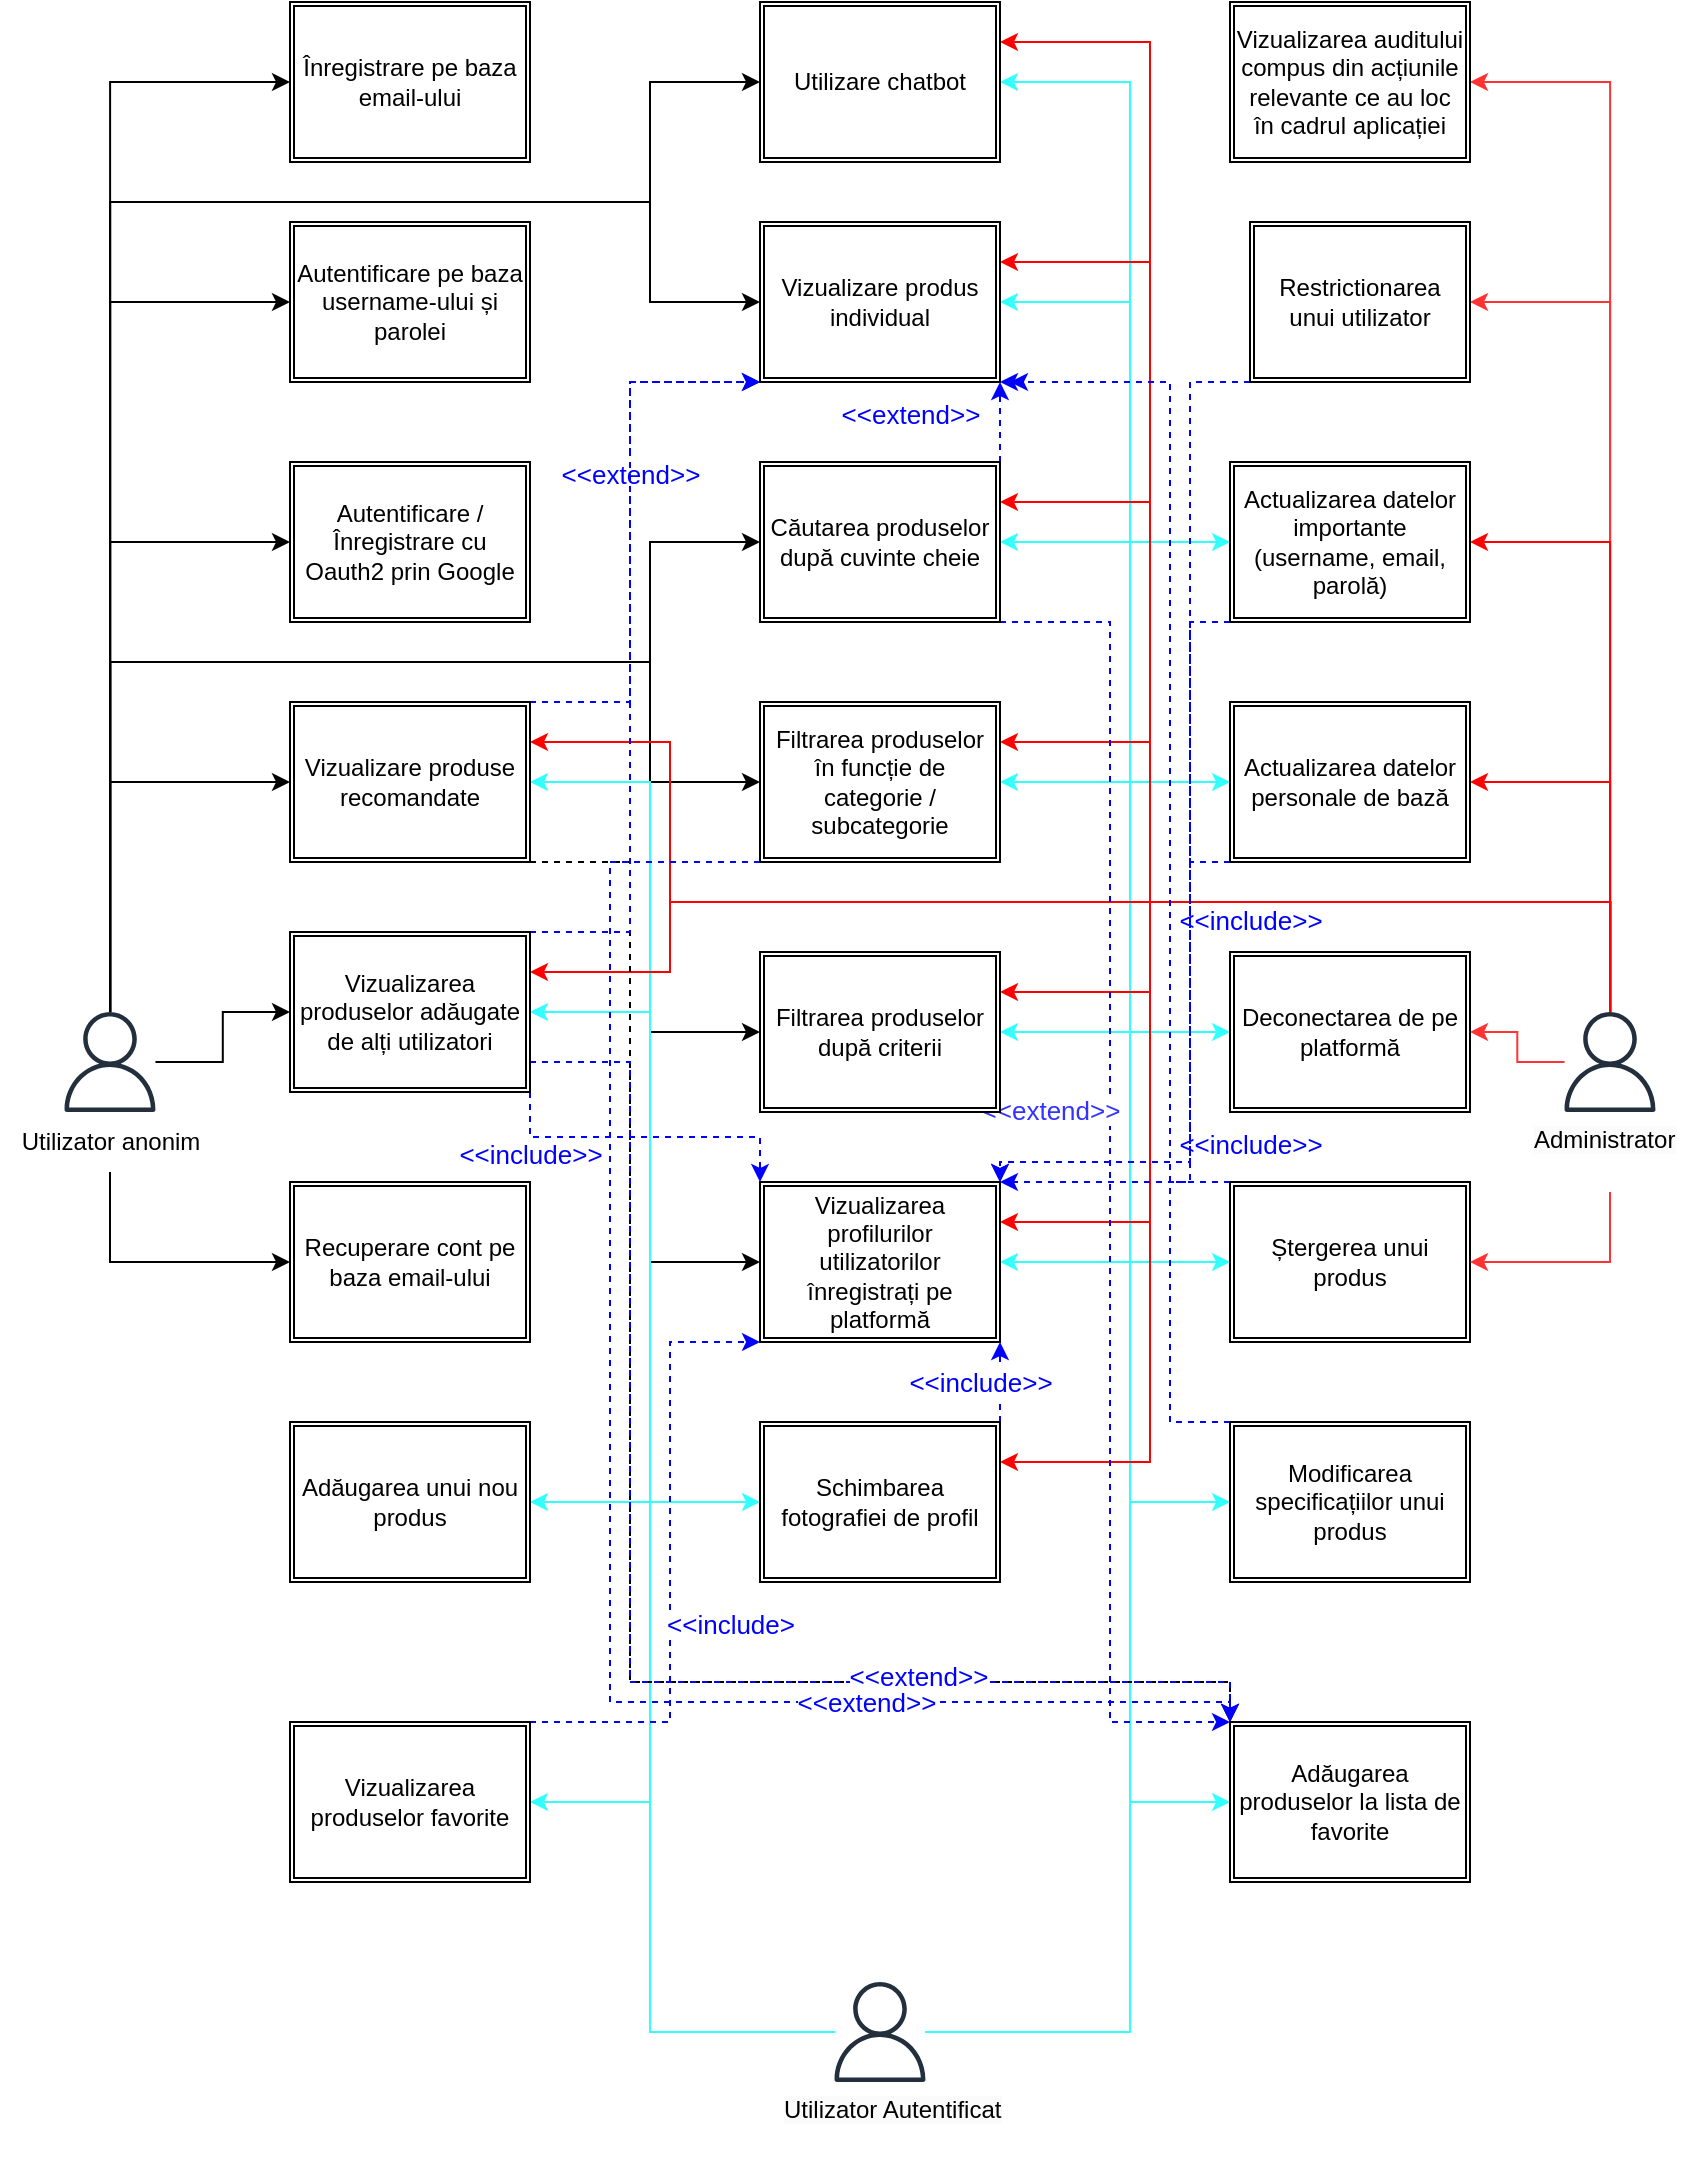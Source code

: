 <mxfile version="24.5.1" type="device">
  <diagram name="Page-1" id="q4_eVbPTg9fzblICVgL1">
    <mxGraphModel dx="2017" dy="633" grid="1" gridSize="10" guides="1" tooltips="1" connect="1" arrows="1" fold="1" page="1" pageScale="1" pageWidth="850" pageHeight="1100" math="0" shadow="0">
      <root>
        <mxCell id="0" />
        <mxCell id="1" parent="0" />
        <mxCell id="FCriQmf4aYKl-RQymjN2-42" style="edgeStyle=orthogonalEdgeStyle;rounded=0;orthogonalLoop=1;jettySize=auto;html=1;entryX=0;entryY=0.5;entryDx=0;entryDy=0;" edge="1" parent="1" source="FCriQmf4aYKl-RQymjN2-7" target="FCriQmf4aYKl-RQymjN2-20">
          <mxGeometry relative="1" as="geometry">
            <Array as="points">
              <mxPoint x="50" y="160" />
            </Array>
          </mxGeometry>
        </mxCell>
        <mxCell id="FCriQmf4aYKl-RQymjN2-43" style="edgeStyle=orthogonalEdgeStyle;rounded=0;orthogonalLoop=1;jettySize=auto;html=1;entryX=0;entryY=0.5;entryDx=0;entryDy=0;" edge="1" parent="1" source="FCriQmf4aYKl-RQymjN2-7" target="FCriQmf4aYKl-RQymjN2-21">
          <mxGeometry relative="1" as="geometry">
            <Array as="points">
              <mxPoint x="50" y="50" />
            </Array>
          </mxGeometry>
        </mxCell>
        <mxCell id="FCriQmf4aYKl-RQymjN2-44" style="edgeStyle=orthogonalEdgeStyle;rounded=0;orthogonalLoop=1;jettySize=auto;html=1;entryX=0;entryY=0.5;entryDx=0;entryDy=0;" edge="1" parent="1" source="FCriQmf4aYKl-RQymjN2-7" target="FCriQmf4aYKl-RQymjN2-22">
          <mxGeometry relative="1" as="geometry">
            <Array as="points">
              <mxPoint x="50" y="280" />
            </Array>
          </mxGeometry>
        </mxCell>
        <mxCell id="FCriQmf4aYKl-RQymjN2-48" style="edgeStyle=orthogonalEdgeStyle;rounded=0;orthogonalLoop=1;jettySize=auto;html=1;entryX=0;entryY=0.5;entryDx=0;entryDy=0;" edge="1" parent="1" source="FCriQmf4aYKl-RQymjN2-7" target="FCriQmf4aYKl-RQymjN2-12">
          <mxGeometry relative="1" as="geometry">
            <Array as="points">
              <mxPoint x="50" y="400" />
            </Array>
          </mxGeometry>
        </mxCell>
        <mxCell id="FCriQmf4aYKl-RQymjN2-50" style="edgeStyle=orthogonalEdgeStyle;rounded=0;orthogonalLoop=1;jettySize=auto;html=1;entryX=0;entryY=0.5;entryDx=0;entryDy=0;" edge="1" parent="1" source="FCriQmf4aYKl-RQymjN2-7" target="FCriQmf4aYKl-RQymjN2-19">
          <mxGeometry relative="1" as="geometry" />
        </mxCell>
        <mxCell id="FCriQmf4aYKl-RQymjN2-58" style="edgeStyle=orthogonalEdgeStyle;rounded=0;orthogonalLoop=1;jettySize=auto;html=1;entryX=0;entryY=0.5;entryDx=0;entryDy=0;" edge="1" parent="1" source="FCriQmf4aYKl-RQymjN2-7" target="FCriQmf4aYKl-RQymjN2-15">
          <mxGeometry relative="1" as="geometry">
            <Array as="points">
              <mxPoint x="50" y="340" />
              <mxPoint x="320" y="340" />
              <mxPoint x="320" y="400" />
            </Array>
          </mxGeometry>
        </mxCell>
        <mxCell id="FCriQmf4aYKl-RQymjN2-59" style="edgeStyle=orthogonalEdgeStyle;rounded=0;orthogonalLoop=1;jettySize=auto;html=1;entryX=0;entryY=0.5;entryDx=0;entryDy=0;" edge="1" parent="1" source="FCriQmf4aYKl-RQymjN2-7" target="FCriQmf4aYKl-RQymjN2-14">
          <mxGeometry relative="1" as="geometry">
            <Array as="points">
              <mxPoint x="50" y="340" />
              <mxPoint x="320" y="340" />
              <mxPoint x="320" y="280" />
            </Array>
          </mxGeometry>
        </mxCell>
        <mxCell id="FCriQmf4aYKl-RQymjN2-63" style="edgeStyle=orthogonalEdgeStyle;rounded=0;orthogonalLoop=1;jettySize=auto;html=1;entryX=0;entryY=0.5;entryDx=0;entryDy=0;" edge="1" parent="1" source="FCriQmf4aYKl-RQymjN2-7" target="FCriQmf4aYKl-RQymjN2-13">
          <mxGeometry relative="1" as="geometry">
            <Array as="points">
              <mxPoint x="50" y="110" />
              <mxPoint x="320" y="110" />
              <mxPoint x="320" y="160" />
            </Array>
          </mxGeometry>
        </mxCell>
        <mxCell id="FCriQmf4aYKl-RQymjN2-64" style="edgeStyle=orthogonalEdgeStyle;rounded=0;orthogonalLoop=1;jettySize=auto;html=1;entryX=0;entryY=0.5;entryDx=0;entryDy=0;" edge="1" parent="1" source="FCriQmf4aYKl-RQymjN2-7" target="FCriQmf4aYKl-RQymjN2-16">
          <mxGeometry relative="1" as="geometry">
            <Array as="points">
              <mxPoint x="50" y="110" />
              <mxPoint x="320" y="110" />
              <mxPoint x="320" y="50" />
            </Array>
          </mxGeometry>
        </mxCell>
        <mxCell id="FCriQmf4aYKl-RQymjN2-65" style="edgeStyle=orthogonalEdgeStyle;rounded=0;orthogonalLoop=1;jettySize=auto;html=1;entryX=0;entryY=0.5;entryDx=0;entryDy=0;" edge="1" parent="1" source="FCriQmf4aYKl-RQymjN2-7" target="FCriQmf4aYKl-RQymjN2-17">
          <mxGeometry relative="1" as="geometry">
            <Array as="points">
              <mxPoint x="50" y="340" />
              <mxPoint x="320" y="340" />
              <mxPoint x="320" y="640" />
            </Array>
          </mxGeometry>
        </mxCell>
        <mxCell id="FCriQmf4aYKl-RQymjN2-66" style="edgeStyle=orthogonalEdgeStyle;rounded=0;orthogonalLoop=1;jettySize=auto;html=1;entryX=0;entryY=0.5;entryDx=0;entryDy=0;" edge="1" parent="1" source="FCriQmf4aYKl-RQymjN2-7" target="FCriQmf4aYKl-RQymjN2-18">
          <mxGeometry relative="1" as="geometry">
            <Array as="points">
              <mxPoint x="50" y="340" />
              <mxPoint x="320" y="340" />
              <mxPoint x="320" y="525" />
            </Array>
          </mxGeometry>
        </mxCell>
        <mxCell id="FCriQmf4aYKl-RQymjN2-7" value="" style="sketch=0;outlineConnect=0;fontColor=#232F3E;gradientColor=none;fillColor=#232F3D;strokeColor=none;dashed=0;verticalLabelPosition=bottom;verticalAlign=top;align=center;html=1;fontSize=12;fontStyle=0;aspect=fixed;pointerEvents=1;shape=mxgraph.aws4.user;" vertex="1" parent="1">
          <mxGeometry x="25" y="515" width="50" height="50" as="geometry" />
        </mxCell>
        <mxCell id="FCriQmf4aYKl-RQymjN2-67" style="edgeStyle=orthogonalEdgeStyle;rounded=0;orthogonalLoop=1;jettySize=auto;html=1;entryX=1;entryY=0.5;entryDx=0;entryDy=0;strokeColor=#33FFFF;" edge="1" parent="1" source="FCriQmf4aYKl-RQymjN2-8" target="FCriQmf4aYKl-RQymjN2-24">
          <mxGeometry relative="1" as="geometry">
            <Array as="points">
              <mxPoint x="320" y="1025" />
              <mxPoint x="320" y="760" />
            </Array>
          </mxGeometry>
        </mxCell>
        <mxCell id="FCriQmf4aYKl-RQymjN2-68" style="edgeStyle=orthogonalEdgeStyle;rounded=0;orthogonalLoop=1;jettySize=auto;html=1;entryX=0;entryY=0.5;entryDx=0;entryDy=0;strokeColor=#33FFFF;" edge="1" parent="1" source="FCriQmf4aYKl-RQymjN2-8" target="FCriQmf4aYKl-RQymjN2-28">
          <mxGeometry relative="1" as="geometry">
            <Array as="points">
              <mxPoint x="560" y="1025" />
              <mxPoint x="560" y="910" />
            </Array>
          </mxGeometry>
        </mxCell>
        <mxCell id="FCriQmf4aYKl-RQymjN2-69" style="edgeStyle=orthogonalEdgeStyle;rounded=0;orthogonalLoop=1;jettySize=auto;html=1;entryX=0;entryY=0.5;entryDx=0;entryDy=0;strokeColor=#33FFFF;" edge="1" parent="1" source="FCriQmf4aYKl-RQymjN2-8" target="FCriQmf4aYKl-RQymjN2-31">
          <mxGeometry relative="1" as="geometry">
            <Array as="points">
              <mxPoint x="320" y="1025" />
              <mxPoint x="320" y="760" />
            </Array>
          </mxGeometry>
        </mxCell>
        <mxCell id="FCriQmf4aYKl-RQymjN2-70" style="edgeStyle=orthogonalEdgeStyle;rounded=0;orthogonalLoop=1;jettySize=auto;html=1;entryX=1;entryY=0.5;entryDx=0;entryDy=0;strokeColor=#33FFFF;" edge="1" parent="1" source="FCriQmf4aYKl-RQymjN2-8" target="FCriQmf4aYKl-RQymjN2-17">
          <mxGeometry relative="1" as="geometry">
            <Array as="points">
              <mxPoint x="560" y="1025" />
              <mxPoint x="560" y="640" />
            </Array>
          </mxGeometry>
        </mxCell>
        <mxCell id="FCriQmf4aYKl-RQymjN2-71" style="edgeStyle=orthogonalEdgeStyle;rounded=0;orthogonalLoop=1;jettySize=auto;html=1;entryX=0;entryY=0.5;entryDx=0;entryDy=0;strokeColor=#33FFFF;" edge="1" parent="1" source="FCriQmf4aYKl-RQymjN2-8" target="FCriQmf4aYKl-RQymjN2-25">
          <mxGeometry relative="1" as="geometry">
            <Array as="points">
              <mxPoint x="560" y="1025" />
              <mxPoint x="560" y="760" />
            </Array>
          </mxGeometry>
        </mxCell>
        <mxCell id="FCriQmf4aYKl-RQymjN2-72" style="edgeStyle=orthogonalEdgeStyle;rounded=0;orthogonalLoop=1;jettySize=auto;html=1;entryX=0;entryY=0.5;entryDx=0;entryDy=0;strokeColor=#33FFFF;" edge="1" parent="1" source="FCriQmf4aYKl-RQymjN2-8" target="FCriQmf4aYKl-RQymjN2-27">
          <mxGeometry relative="1" as="geometry">
            <Array as="points">
              <mxPoint x="560" y="1025" />
              <mxPoint x="560" y="640" />
            </Array>
          </mxGeometry>
        </mxCell>
        <mxCell id="FCriQmf4aYKl-RQymjN2-73" style="edgeStyle=orthogonalEdgeStyle;rounded=0;orthogonalLoop=1;jettySize=auto;html=1;entryX=0;entryY=0.5;entryDx=0;entryDy=0;strokeColor=#33FFFF;" edge="1" parent="1" source="FCriQmf4aYKl-RQymjN2-8" target="FCriQmf4aYKl-RQymjN2-33">
          <mxGeometry relative="1" as="geometry">
            <Array as="points">
              <mxPoint x="560" y="1025" />
              <mxPoint x="560" y="525" />
            </Array>
          </mxGeometry>
        </mxCell>
        <mxCell id="FCriQmf4aYKl-RQymjN2-74" style="edgeStyle=orthogonalEdgeStyle;rounded=0;orthogonalLoop=1;jettySize=auto;html=1;entryX=0;entryY=0.5;entryDx=0;entryDy=0;strokeColor=#33FFFF;" edge="1" parent="1" source="FCriQmf4aYKl-RQymjN2-8" target="FCriQmf4aYKl-RQymjN2-30">
          <mxGeometry relative="1" as="geometry">
            <Array as="points">
              <mxPoint x="560" y="1025" />
              <mxPoint x="560" y="400" />
            </Array>
          </mxGeometry>
        </mxCell>
        <mxCell id="FCriQmf4aYKl-RQymjN2-75" style="edgeStyle=orthogonalEdgeStyle;rounded=0;orthogonalLoop=1;jettySize=auto;html=1;entryX=0;entryY=0.5;entryDx=0;entryDy=0;strokeColor=#33FFFF;" edge="1" parent="1" source="FCriQmf4aYKl-RQymjN2-8" target="FCriQmf4aYKl-RQymjN2-32">
          <mxGeometry relative="1" as="geometry">
            <Array as="points">
              <mxPoint x="560" y="1025" />
              <mxPoint x="560" y="280" />
            </Array>
          </mxGeometry>
        </mxCell>
        <mxCell id="FCriQmf4aYKl-RQymjN2-76" style="edgeStyle=orthogonalEdgeStyle;rounded=0;orthogonalLoop=1;jettySize=auto;html=1;entryX=1;entryY=0.5;entryDx=0;entryDy=0;strokeColor=#33FFFF;" edge="1" parent="1" source="FCriQmf4aYKl-RQymjN2-8" target="FCriQmf4aYKl-RQymjN2-18">
          <mxGeometry relative="1" as="geometry">
            <Array as="points">
              <mxPoint x="560" y="1025" />
              <mxPoint x="560" y="525" />
            </Array>
          </mxGeometry>
        </mxCell>
        <mxCell id="FCriQmf4aYKl-RQymjN2-77" style="edgeStyle=orthogonalEdgeStyle;rounded=0;orthogonalLoop=1;jettySize=auto;html=1;entryX=1;entryY=0.5;entryDx=0;entryDy=0;strokeColor=#33FFFF;" edge="1" parent="1" source="FCriQmf4aYKl-RQymjN2-8" target="FCriQmf4aYKl-RQymjN2-15">
          <mxGeometry relative="1" as="geometry">
            <Array as="points">
              <mxPoint x="560" y="1025" />
              <mxPoint x="560" y="400" />
            </Array>
          </mxGeometry>
        </mxCell>
        <mxCell id="FCriQmf4aYKl-RQymjN2-78" style="edgeStyle=orthogonalEdgeStyle;rounded=0;orthogonalLoop=1;jettySize=auto;html=1;entryX=1;entryY=0.5;entryDx=0;entryDy=0;strokeColor=#33FFFF;" edge="1" parent="1" source="FCriQmf4aYKl-RQymjN2-8" target="FCriQmf4aYKl-RQymjN2-14">
          <mxGeometry relative="1" as="geometry">
            <Array as="points">
              <mxPoint x="560" y="1025" />
              <mxPoint x="560" y="280" />
            </Array>
          </mxGeometry>
        </mxCell>
        <mxCell id="FCriQmf4aYKl-RQymjN2-79" style="edgeStyle=orthogonalEdgeStyle;rounded=0;orthogonalLoop=1;jettySize=auto;html=1;entryX=1;entryY=0.5;entryDx=0;entryDy=0;strokeColor=#33FFFF;" edge="1" parent="1" source="FCriQmf4aYKl-RQymjN2-8" target="FCriQmf4aYKl-RQymjN2-13">
          <mxGeometry relative="1" as="geometry">
            <Array as="points">
              <mxPoint x="560" y="1025" />
              <mxPoint x="560" y="160" />
            </Array>
          </mxGeometry>
        </mxCell>
        <mxCell id="FCriQmf4aYKl-RQymjN2-80" style="edgeStyle=orthogonalEdgeStyle;rounded=0;orthogonalLoop=1;jettySize=auto;html=1;entryX=1;entryY=0.5;entryDx=0;entryDy=0;strokeColor=#33FFFF;" edge="1" parent="1" source="FCriQmf4aYKl-RQymjN2-8" target="FCriQmf4aYKl-RQymjN2-16">
          <mxGeometry relative="1" as="geometry">
            <Array as="points">
              <mxPoint x="560" y="1025" />
              <mxPoint x="560" y="50" />
            </Array>
          </mxGeometry>
        </mxCell>
        <mxCell id="FCriQmf4aYKl-RQymjN2-82" style="edgeStyle=orthogonalEdgeStyle;rounded=0;orthogonalLoop=1;jettySize=auto;html=1;entryX=1;entryY=0.5;entryDx=0;entryDy=0;strokeColor=#33FFFF;" edge="1" parent="1" source="FCriQmf4aYKl-RQymjN2-8" target="FCriQmf4aYKl-RQymjN2-29">
          <mxGeometry relative="1" as="geometry">
            <Array as="points">
              <mxPoint x="320" y="1025" />
              <mxPoint x="320" y="910" />
            </Array>
          </mxGeometry>
        </mxCell>
        <mxCell id="FCriQmf4aYKl-RQymjN2-83" style="edgeStyle=orthogonalEdgeStyle;rounded=0;orthogonalLoop=1;jettySize=auto;html=1;entryX=1;entryY=0.5;entryDx=0;entryDy=0;strokeColor=#33FFFF;" edge="1" parent="1" source="FCriQmf4aYKl-RQymjN2-8" target="FCriQmf4aYKl-RQymjN2-19">
          <mxGeometry relative="1" as="geometry">
            <Array as="points">
              <mxPoint x="320" y="1025" />
              <mxPoint x="320" y="515" />
            </Array>
          </mxGeometry>
        </mxCell>
        <mxCell id="FCriQmf4aYKl-RQymjN2-84" style="edgeStyle=orthogonalEdgeStyle;rounded=0;orthogonalLoop=1;jettySize=auto;html=1;entryX=1;entryY=0.5;entryDx=0;entryDy=0;strokeColor=#33FFFF;" edge="1" parent="1" source="FCriQmf4aYKl-RQymjN2-8" target="FCriQmf4aYKl-RQymjN2-12">
          <mxGeometry relative="1" as="geometry">
            <Array as="points">
              <mxPoint x="320" y="1025" />
              <mxPoint x="320" y="400" />
            </Array>
          </mxGeometry>
        </mxCell>
        <mxCell id="FCriQmf4aYKl-RQymjN2-8" value="" style="sketch=0;outlineConnect=0;fontColor=#232F3E;gradientColor=none;fillColor=#232F3D;strokeColor=none;dashed=0;verticalLabelPosition=bottom;verticalAlign=top;align=center;html=1;fontSize=12;fontStyle=0;aspect=fixed;pointerEvents=1;shape=mxgraph.aws4.user;" vertex="1" parent="1">
          <mxGeometry x="410" y="1000" width="50" height="50" as="geometry" />
        </mxCell>
        <mxCell id="FCriQmf4aYKl-RQymjN2-46" style="edgeStyle=orthogonalEdgeStyle;rounded=0;orthogonalLoop=1;jettySize=auto;html=1;entryX=1;entryY=0.5;entryDx=0;entryDy=0;strokeColor=#FF3333;" edge="1" parent="1" source="FCriQmf4aYKl-RQymjN2-9" target="FCriQmf4aYKl-RQymjN2-34">
          <mxGeometry relative="1" as="geometry">
            <Array as="points">
              <mxPoint x="800" y="160" />
            </Array>
          </mxGeometry>
        </mxCell>
        <mxCell id="FCriQmf4aYKl-RQymjN2-47" style="edgeStyle=orthogonalEdgeStyle;rounded=0;orthogonalLoop=1;jettySize=auto;html=1;entryX=1;entryY=0.5;entryDx=0;entryDy=0;fontColor=#FF3333;strokeColor=#FF3333;" edge="1" parent="1" source="FCriQmf4aYKl-RQymjN2-9" target="FCriQmf4aYKl-RQymjN2-35">
          <mxGeometry relative="1" as="geometry">
            <mxPoint x="800" y="160" as="targetPoint" />
            <Array as="points">
              <mxPoint x="800" y="50" />
            </Array>
          </mxGeometry>
        </mxCell>
        <mxCell id="FCriQmf4aYKl-RQymjN2-53" style="edgeStyle=orthogonalEdgeStyle;rounded=0;orthogonalLoop=1;jettySize=auto;html=1;entryX=1;entryY=0.5;entryDx=0;entryDy=0;strokeColor=#FF3333;" edge="1" parent="1" source="FCriQmf4aYKl-RQymjN2-9" target="FCriQmf4aYKl-RQymjN2-33">
          <mxGeometry relative="1" as="geometry" />
        </mxCell>
        <mxCell id="FCriQmf4aYKl-RQymjN2-88" style="edgeStyle=orthogonalEdgeStyle;rounded=0;orthogonalLoop=1;jettySize=auto;html=1;entryX=1;entryY=0.25;entryDx=0;entryDy=0;strokeColor=#FF0000;" edge="1" parent="1" source="FCriQmf4aYKl-RQymjN2-9" target="FCriQmf4aYKl-RQymjN2-15">
          <mxGeometry relative="1" as="geometry">
            <Array as="points">
              <mxPoint x="800" y="460" />
              <mxPoint x="570" y="460" />
              <mxPoint x="570" y="380" />
            </Array>
          </mxGeometry>
        </mxCell>
        <mxCell id="FCriQmf4aYKl-RQymjN2-89" style="edgeStyle=orthogonalEdgeStyle;rounded=0;orthogonalLoop=1;jettySize=auto;html=1;entryX=1;entryY=0.25;entryDx=0;entryDy=0;strokeColor=#FF0000;" edge="1" parent="1" source="FCriQmf4aYKl-RQymjN2-9" target="FCriQmf4aYKl-RQymjN2-14">
          <mxGeometry relative="1" as="geometry">
            <Array as="points">
              <mxPoint x="800" y="460" />
              <mxPoint x="570" y="460" />
              <mxPoint x="570" y="260" />
            </Array>
          </mxGeometry>
        </mxCell>
        <mxCell id="FCriQmf4aYKl-RQymjN2-90" style="edgeStyle=orthogonalEdgeStyle;rounded=0;orthogonalLoop=1;jettySize=auto;html=1;entryX=1;entryY=0.25;entryDx=0;entryDy=0;strokeColor=#FF0000;" edge="1" parent="1" source="FCriQmf4aYKl-RQymjN2-9" target="FCriQmf4aYKl-RQymjN2-13">
          <mxGeometry relative="1" as="geometry">
            <Array as="points">
              <mxPoint x="800" y="460" />
              <mxPoint x="570" y="460" />
              <mxPoint x="570" y="140" />
            </Array>
          </mxGeometry>
        </mxCell>
        <mxCell id="FCriQmf4aYKl-RQymjN2-91" style="edgeStyle=orthogonalEdgeStyle;rounded=0;orthogonalLoop=1;jettySize=auto;html=1;entryX=1;entryY=0.25;entryDx=0;entryDy=0;strokeColor=#FF0000;" edge="1" parent="1" source="FCriQmf4aYKl-RQymjN2-9" target="FCriQmf4aYKl-RQymjN2-16">
          <mxGeometry relative="1" as="geometry">
            <Array as="points">
              <mxPoint x="800" y="460" />
              <mxPoint x="570" y="460" />
              <mxPoint x="570" y="30" />
            </Array>
          </mxGeometry>
        </mxCell>
        <mxCell id="FCriQmf4aYKl-RQymjN2-92" style="edgeStyle=orthogonalEdgeStyle;rounded=0;orthogonalLoop=1;jettySize=auto;html=1;entryX=1;entryY=0.5;entryDx=0;entryDy=0;strokeColor=#FF0000;" edge="1" parent="1" source="FCriQmf4aYKl-RQymjN2-9" target="FCriQmf4aYKl-RQymjN2-32">
          <mxGeometry relative="1" as="geometry">
            <Array as="points">
              <mxPoint x="800" y="280" />
            </Array>
          </mxGeometry>
        </mxCell>
        <mxCell id="FCriQmf4aYKl-RQymjN2-93" style="edgeStyle=orthogonalEdgeStyle;rounded=0;orthogonalLoop=1;jettySize=auto;html=1;entryX=1;entryY=0.25;entryDx=0;entryDy=0;strokeColor=#FF0000;" edge="1" parent="1" source="FCriQmf4aYKl-RQymjN2-9" target="FCriQmf4aYKl-RQymjN2-18">
          <mxGeometry relative="1" as="geometry">
            <Array as="points">
              <mxPoint x="800" y="460" />
              <mxPoint x="570" y="460" />
              <mxPoint x="570" y="505" />
            </Array>
          </mxGeometry>
        </mxCell>
        <mxCell id="FCriQmf4aYKl-RQymjN2-94" style="edgeStyle=orthogonalEdgeStyle;rounded=0;orthogonalLoop=1;jettySize=auto;html=1;entryX=1;entryY=0.25;entryDx=0;entryDy=0;strokeColor=#FF0000;" edge="1" parent="1" source="FCriQmf4aYKl-RQymjN2-9" target="FCriQmf4aYKl-RQymjN2-17">
          <mxGeometry relative="1" as="geometry">
            <Array as="points">
              <mxPoint x="800" y="460" />
              <mxPoint x="570" y="460" />
              <mxPoint x="570" y="620" />
            </Array>
          </mxGeometry>
        </mxCell>
        <mxCell id="FCriQmf4aYKl-RQymjN2-95" style="edgeStyle=orthogonalEdgeStyle;rounded=0;orthogonalLoop=1;jettySize=auto;html=1;entryX=1;entryY=0.25;entryDx=0;entryDy=0;strokeColor=#FF0000;" edge="1" parent="1" source="FCriQmf4aYKl-RQymjN2-9" target="FCriQmf4aYKl-RQymjN2-31">
          <mxGeometry relative="1" as="geometry">
            <Array as="points">
              <mxPoint x="800" y="460" />
              <mxPoint x="570" y="460" />
              <mxPoint x="570" y="740" />
            </Array>
          </mxGeometry>
        </mxCell>
        <mxCell id="FCriQmf4aYKl-RQymjN2-96" style="edgeStyle=orthogonalEdgeStyle;rounded=0;orthogonalLoop=1;jettySize=auto;html=1;entryX=1;entryY=0.5;entryDx=0;entryDy=0;strokeColor=#FF0000;" edge="1" parent="1" source="FCriQmf4aYKl-RQymjN2-9" target="FCriQmf4aYKl-RQymjN2-30">
          <mxGeometry relative="1" as="geometry">
            <Array as="points">
              <mxPoint x="800" y="400" />
            </Array>
          </mxGeometry>
        </mxCell>
        <mxCell id="FCriQmf4aYKl-RQymjN2-97" style="edgeStyle=orthogonalEdgeStyle;rounded=0;orthogonalLoop=1;jettySize=auto;html=1;entryX=1;entryY=0.25;entryDx=0;entryDy=0;strokeColor=#FF0000;" edge="1" parent="1" source="FCriQmf4aYKl-RQymjN2-9" target="FCriQmf4aYKl-RQymjN2-12">
          <mxGeometry relative="1" as="geometry">
            <Array as="points">
              <mxPoint x="800" y="460" />
              <mxPoint x="330" y="460" />
              <mxPoint x="330" y="380" />
            </Array>
          </mxGeometry>
        </mxCell>
        <mxCell id="FCriQmf4aYKl-RQymjN2-98" style="edgeStyle=orthogonalEdgeStyle;rounded=0;orthogonalLoop=1;jettySize=auto;html=1;entryX=1;entryY=0.25;entryDx=0;entryDy=0;strokeColor=#FF0000;" edge="1" parent="1" source="FCriQmf4aYKl-RQymjN2-9" target="FCriQmf4aYKl-RQymjN2-19">
          <mxGeometry relative="1" as="geometry">
            <Array as="points">
              <mxPoint x="800" y="460" />
              <mxPoint x="330" y="460" />
              <mxPoint x="330" y="495" />
            </Array>
          </mxGeometry>
        </mxCell>
        <mxCell id="FCriQmf4aYKl-RQymjN2-9" value="" style="sketch=0;outlineConnect=0;fontColor=#232F3E;gradientColor=none;fillColor=#232F3D;strokeColor=none;dashed=0;verticalLabelPosition=bottom;verticalAlign=top;align=center;html=1;fontSize=12;fontStyle=0;aspect=fixed;pointerEvents=1;shape=mxgraph.aws4.user;" vertex="1" parent="1">
          <mxGeometry x="775" y="515" width="50" height="50" as="geometry" />
        </mxCell>
        <mxCell id="FCriQmf4aYKl-RQymjN2-109" style="edgeStyle=orthogonalEdgeStyle;rounded=0;orthogonalLoop=1;jettySize=auto;html=1;exitX=1;exitY=0;exitDx=0;exitDy=0;entryX=0;entryY=1;entryDx=0;entryDy=0;strokeColor=#0000FF;dashed=1;" edge="1" parent="1" source="FCriQmf4aYKl-RQymjN2-12" target="FCriQmf4aYKl-RQymjN2-13">
          <mxGeometry relative="1" as="geometry">
            <Array as="points">
              <mxPoint x="310" y="360" />
              <mxPoint x="310" y="200" />
            </Array>
          </mxGeometry>
        </mxCell>
        <mxCell id="FCriQmf4aYKl-RQymjN2-110" value="&amp;lt;&amp;lt;extend&amp;gt;&amp;gt;" style="edgeLabel;html=1;align=center;verticalAlign=middle;resizable=0;points=[];fontSize=13;fontColor=#0000FF;" vertex="1" connectable="0" parent="FCriQmf4aYKl-RQymjN2-109">
          <mxGeometry x="0.194" relative="1" as="geometry">
            <mxPoint as="offset" />
          </mxGeometry>
        </mxCell>
        <mxCell id="FCriQmf4aYKl-RQymjN2-117" style="edgeStyle=orthogonalEdgeStyle;rounded=0;orthogonalLoop=1;jettySize=auto;html=1;exitX=1;exitY=1;exitDx=0;exitDy=0;entryX=0;entryY=0;entryDx=0;entryDy=0;dashed=1;" edge="1" parent="1" source="FCriQmf4aYKl-RQymjN2-12" target="FCriQmf4aYKl-RQymjN2-28">
          <mxGeometry relative="1" as="geometry">
            <Array as="points">
              <mxPoint x="310" y="440" />
              <mxPoint x="310" y="850" />
              <mxPoint x="610" y="850" />
            </Array>
          </mxGeometry>
        </mxCell>
        <mxCell id="FCriQmf4aYKl-RQymjN2-12" value="Vizualizare produse recomandate" style="shape=ext;double=1;rounded=0;whiteSpace=wrap;html=1;" vertex="1" parent="1">
          <mxGeometry x="140" y="360" width="120" height="80" as="geometry" />
        </mxCell>
        <mxCell id="FCriQmf4aYKl-RQymjN2-13" value="Vizualizare produs individual" style="shape=ext;double=1;rounded=0;whiteSpace=wrap;html=1;" vertex="1" parent="1">
          <mxGeometry x="375" y="120" width="120" height="80" as="geometry" />
        </mxCell>
        <mxCell id="FCriQmf4aYKl-RQymjN2-118" style="edgeStyle=orthogonalEdgeStyle;rounded=0;orthogonalLoop=1;jettySize=auto;html=1;exitX=1;exitY=0;exitDx=0;exitDy=0;entryX=1;entryY=1;entryDx=0;entryDy=0;dashed=1;strokeColor=#0000FF;" edge="1" parent="1" source="FCriQmf4aYKl-RQymjN2-14" target="FCriQmf4aYKl-RQymjN2-13">
          <mxGeometry relative="1" as="geometry" />
        </mxCell>
        <mxCell id="FCriQmf4aYKl-RQymjN2-119" value="&amp;lt;&amp;lt;extend&amp;gt;&amp;gt;&lt;div style=&quot;font-size: 13px;&quot;&gt;&lt;br style=&quot;font-size: 13px;&quot;&gt;&lt;/div&gt;" style="edgeLabel;html=1;align=center;verticalAlign=middle;resizable=0;points=[];fontSize=13;fontColor=#0000FF;" vertex="1" connectable="0" parent="FCriQmf4aYKl-RQymjN2-118">
          <mxGeometry x="-0.16" y="1" relative="1" as="geometry">
            <mxPoint x="-44" y="1" as="offset" />
          </mxGeometry>
        </mxCell>
        <mxCell id="FCriQmf4aYKl-RQymjN2-120" style="edgeStyle=orthogonalEdgeStyle;rounded=0;orthogonalLoop=1;jettySize=auto;html=1;exitX=1;exitY=1;exitDx=0;exitDy=0;entryX=0;entryY=0;entryDx=0;entryDy=0;dashed=1;strokeColor=#0000FF;" edge="1" parent="1" source="FCriQmf4aYKl-RQymjN2-14" target="FCriQmf4aYKl-RQymjN2-28">
          <mxGeometry relative="1" as="geometry">
            <Array as="points">
              <mxPoint x="550" y="320" />
              <mxPoint x="550" y="870" />
            </Array>
          </mxGeometry>
        </mxCell>
        <mxCell id="FCriQmf4aYKl-RQymjN2-121" value="&amp;lt;&amp;lt;extend&amp;gt;&amp;gt;" style="edgeLabel;html=1;align=center;verticalAlign=middle;resizable=0;points=[];fontColor=#3333FF;fontSize=13;" vertex="1" connectable="0" parent="FCriQmf4aYKl-RQymjN2-120">
          <mxGeometry x="-0.079" y="-2" relative="1" as="geometry">
            <mxPoint x="-28" y="-7" as="offset" />
          </mxGeometry>
        </mxCell>
        <mxCell id="FCriQmf4aYKl-RQymjN2-14" value="Căutarea produselor după cuvinte cheie" style="shape=ext;double=1;rounded=0;whiteSpace=wrap;html=1;" vertex="1" parent="1">
          <mxGeometry x="375" y="240" width="120" height="80" as="geometry" />
        </mxCell>
        <mxCell id="FCriQmf4aYKl-RQymjN2-15" value="Filtrarea produselor în funcție de categorie / subcategorie" style="shape=ext;double=1;rounded=0;whiteSpace=wrap;html=1;" vertex="1" parent="1">
          <mxGeometry x="375" y="360" width="120" height="80" as="geometry" />
        </mxCell>
        <mxCell id="FCriQmf4aYKl-RQymjN2-16" value="Utilizare chatbot" style="shape=ext;double=1;rounded=0;whiteSpace=wrap;html=1;" vertex="1" parent="1">
          <mxGeometry x="375" y="10" width="120" height="80" as="geometry" />
        </mxCell>
        <mxCell id="FCriQmf4aYKl-RQymjN2-17" value="Vizualizarea profilurilor utilizatorilor înregistrați pe platformă" style="shape=ext;double=1;rounded=0;whiteSpace=wrap;html=1;" vertex="1" parent="1">
          <mxGeometry x="375" y="600" width="120" height="80" as="geometry" />
        </mxCell>
        <mxCell id="FCriQmf4aYKl-RQymjN2-129" style="edgeStyle=orthogonalEdgeStyle;rounded=0;orthogonalLoop=1;jettySize=auto;html=1;exitX=0;exitY=1;exitDx=0;exitDy=0;entryX=0;entryY=0;entryDx=0;entryDy=0;strokeColor=#0000FF;dashed=1;" edge="1" parent="1" source="FCriQmf4aYKl-RQymjN2-15" target="FCriQmf4aYKl-RQymjN2-28">
          <mxGeometry relative="1" as="geometry">
            <Array as="points">
              <mxPoint x="300" y="440" />
              <mxPoint x="300" y="860" />
              <mxPoint x="610" y="860" />
            </Array>
          </mxGeometry>
        </mxCell>
        <mxCell id="FCriQmf4aYKl-RQymjN2-132" value="&amp;lt;&amp;lt;extend&amp;gt;&amp;gt;" style="edgeLabel;html=1;align=center;verticalAlign=middle;resizable=0;points=[];fontSize=13;fontColor=#0000FF;" vertex="1" connectable="0" parent="FCriQmf4aYKl-RQymjN2-129">
          <mxGeometry x="0.482" y="-1" relative="1" as="geometry">
            <mxPoint x="19" y="-1" as="offset" />
          </mxGeometry>
        </mxCell>
        <mxCell id="FCriQmf4aYKl-RQymjN2-18" value="Filtrarea produselor după criterii" style="shape=ext;double=1;rounded=0;whiteSpace=wrap;html=1;" vertex="1" parent="1">
          <mxGeometry x="375" y="485" width="120" height="80" as="geometry" />
        </mxCell>
        <mxCell id="FCriQmf4aYKl-RQymjN2-99" style="edgeStyle=orthogonalEdgeStyle;rounded=0;orthogonalLoop=1;jettySize=auto;html=1;exitX=1;exitY=1;exitDx=0;exitDy=0;entryX=0;entryY=0;entryDx=0;entryDy=0;strokeWidth=1;dashed=1;strokeColor=#0000FF;" edge="1" parent="1" source="FCriQmf4aYKl-RQymjN2-19" target="FCriQmf4aYKl-RQymjN2-17">
          <mxGeometry relative="1" as="geometry" />
        </mxCell>
        <mxCell id="FCriQmf4aYKl-RQymjN2-100" value="&amp;lt;&amp;lt;include&amp;gt;&amp;gt;" style="edgeLabel;html=1;align=center;verticalAlign=middle;resizable=0;points=[];fontSize=13;fontColor=#0000FF;" vertex="1" connectable="0" parent="FCriQmf4aYKl-RQymjN2-99">
          <mxGeometry x="-0.298" y="1" relative="1" as="geometry">
            <mxPoint x="-34" y="9" as="offset" />
          </mxGeometry>
        </mxCell>
        <mxCell id="FCriQmf4aYKl-RQymjN2-111" style="edgeStyle=orthogonalEdgeStyle;rounded=0;orthogonalLoop=1;jettySize=auto;html=1;exitX=1;exitY=0;exitDx=0;exitDy=0;entryX=0;entryY=1;entryDx=0;entryDy=0;dashed=1;strokeColor=#0000FF;" edge="1" parent="1" source="FCriQmf4aYKl-RQymjN2-19" target="FCriQmf4aYKl-RQymjN2-13">
          <mxGeometry relative="1" as="geometry">
            <Array as="points">
              <mxPoint x="310" y="475" />
              <mxPoint x="310" y="200" />
            </Array>
          </mxGeometry>
        </mxCell>
        <mxCell id="FCriQmf4aYKl-RQymjN2-112" style="edgeStyle=orthogonalEdgeStyle;rounded=0;orthogonalLoop=1;jettySize=auto;html=1;exitX=1;exitY=1;exitDx=0;exitDy=0;entryX=0;entryY=0;entryDx=0;entryDy=0;dashed=1;strokeColor=#0000FF;" edge="1" parent="1" target="FCriQmf4aYKl-RQymjN2-28">
          <mxGeometry relative="1" as="geometry">
            <mxPoint x="260" y="540" as="sourcePoint" />
            <mxPoint x="610" y="855" as="targetPoint" />
            <Array as="points">
              <mxPoint x="310" y="540" />
              <mxPoint x="310" y="850" />
              <mxPoint x="610" y="850" />
            </Array>
          </mxGeometry>
        </mxCell>
        <mxCell id="FCriQmf4aYKl-RQymjN2-113" value="&amp;lt;&amp;lt;extend&amp;gt;&amp;gt;" style="edgeLabel;html=1;align=center;verticalAlign=middle;resizable=0;points=[];fontSize=13;fontColor=#0000FF;" vertex="1" connectable="0" parent="FCriQmf4aYKl-RQymjN2-112">
          <mxGeometry x="0.486" y="3" relative="1" as="geometry">
            <mxPoint x="-1" as="offset" />
          </mxGeometry>
        </mxCell>
        <mxCell id="FCriQmf4aYKl-RQymjN2-19" value="Vizualizarea produselor adăugate de alți utilizatori" style="shape=ext;double=1;rounded=0;whiteSpace=wrap;html=1;" vertex="1" parent="1">
          <mxGeometry x="140" y="475" width="120" height="80" as="geometry" />
        </mxCell>
        <mxCell id="FCriQmf4aYKl-RQymjN2-20" value="Autentificare pe baza username-ului și parolei" style="shape=ext;double=1;rounded=0;whiteSpace=wrap;html=1;" vertex="1" parent="1">
          <mxGeometry x="140" y="120" width="120" height="80" as="geometry" />
        </mxCell>
        <mxCell id="FCriQmf4aYKl-RQymjN2-21" value="Înregistrare pe baza email-ului" style="shape=ext;double=1;rounded=0;whiteSpace=wrap;html=1;" vertex="1" parent="1">
          <mxGeometry x="140" y="10" width="120" height="80" as="geometry" />
        </mxCell>
        <mxCell id="FCriQmf4aYKl-RQymjN2-22" value="Autentificare / Înregistrare cu Oauth2 prin Google" style="shape=ext;double=1;rounded=0;whiteSpace=wrap;html=1;" vertex="1" parent="1">
          <mxGeometry x="140" y="240" width="120" height="80" as="geometry" />
        </mxCell>
        <mxCell id="FCriQmf4aYKl-RQymjN2-23" value="Recuperare cont pe baza email-ului" style="shape=ext;double=1;rounded=0;whiteSpace=wrap;html=1;" vertex="1" parent="1">
          <mxGeometry x="140" y="600" width="120" height="80" as="geometry" />
        </mxCell>
        <mxCell id="FCriQmf4aYKl-RQymjN2-24" value="Adăugarea unui nou produs" style="shape=ext;double=1;rounded=0;whiteSpace=wrap;html=1;" vertex="1" parent="1">
          <mxGeometry x="140" y="720" width="120" height="80" as="geometry" />
        </mxCell>
        <mxCell id="FCriQmf4aYKl-RQymjN2-122" style="edgeStyle=orthogonalEdgeStyle;rounded=0;orthogonalLoop=1;jettySize=auto;html=1;exitX=0;exitY=0;exitDx=0;exitDy=0;entryX=1;entryY=1;entryDx=0;entryDy=0;strokeColor=#0000FF;dashed=1;" edge="1" parent="1" source="FCriQmf4aYKl-RQymjN2-25" target="FCriQmf4aYKl-RQymjN2-13">
          <mxGeometry relative="1" as="geometry">
            <Array as="points">
              <mxPoint x="580" y="720" />
              <mxPoint x="580" y="200" />
            </Array>
          </mxGeometry>
        </mxCell>
        <mxCell id="FCriQmf4aYKl-RQymjN2-123" value="&amp;lt;&amp;lt;include&amp;gt;&amp;gt;" style="edgeLabel;html=1;align=center;verticalAlign=middle;resizable=0;points=[];fontSize=13;fontColor=#0000FF;" vertex="1" connectable="0" parent="FCriQmf4aYKl-RQymjN2-122">
          <mxGeometry x="-0.456" y="-1" relative="1" as="geometry">
            <mxPoint x="39" y="3" as="offset" />
          </mxGeometry>
        </mxCell>
        <mxCell id="FCriQmf4aYKl-RQymjN2-25" value="Modificarea specificațiilor unui produs" style="shape=ext;double=1;rounded=0;whiteSpace=wrap;html=1;" vertex="1" parent="1">
          <mxGeometry x="610" y="720" width="120" height="80" as="geometry" />
        </mxCell>
        <mxCell id="FCriQmf4aYKl-RQymjN2-124" style="edgeStyle=orthogonalEdgeStyle;rounded=0;orthogonalLoop=1;jettySize=auto;html=1;exitX=0;exitY=0;exitDx=0;exitDy=0;strokeColor=#0000FF;dashed=1;" edge="1" parent="1" source="FCriQmf4aYKl-RQymjN2-27">
          <mxGeometry relative="1" as="geometry">
            <mxPoint x="500" y="200" as="targetPoint" />
            <Array as="points">
              <mxPoint x="580" y="600" />
              <mxPoint x="580" y="200" />
            </Array>
          </mxGeometry>
        </mxCell>
        <mxCell id="FCriQmf4aYKl-RQymjN2-27" value="Ștergerea unui produs" style="shape=ext;double=1;rounded=0;whiteSpace=wrap;html=1;" vertex="1" parent="1">
          <mxGeometry x="610" y="600" width="120" height="80" as="geometry" />
        </mxCell>
        <mxCell id="FCriQmf4aYKl-RQymjN2-28" value="Adăugarea produselor la lista de favorite" style="shape=ext;double=1;rounded=0;whiteSpace=wrap;html=1;" vertex="1" parent="1">
          <mxGeometry x="610" y="870" width="120" height="80" as="geometry" />
        </mxCell>
        <mxCell id="FCriQmf4aYKl-RQymjN2-114" style="edgeStyle=orthogonalEdgeStyle;rounded=0;orthogonalLoop=1;jettySize=auto;html=1;exitX=1;exitY=0;exitDx=0;exitDy=0;entryX=0;entryY=1;entryDx=0;entryDy=0;dashed=1;strokeColor=#0000FF;" edge="1" parent="1" source="FCriQmf4aYKl-RQymjN2-29" target="FCriQmf4aYKl-RQymjN2-17">
          <mxGeometry relative="1" as="geometry">
            <Array as="points">
              <mxPoint x="330" y="870" />
              <mxPoint x="330" y="680" />
            </Array>
          </mxGeometry>
        </mxCell>
        <mxCell id="FCriQmf4aYKl-RQymjN2-115" value="&amp;lt;&amp;lt;include&amp;gt;" style="edgeLabel;html=1;align=center;verticalAlign=middle;resizable=0;points=[];fontSize=13;fontColor=#0000FF;" vertex="1" connectable="0" parent="FCriQmf4aYKl-RQymjN2-114">
          <mxGeometry x="-0.12" y="-1" relative="1" as="geometry">
            <mxPoint x="29" y="15" as="offset" />
          </mxGeometry>
        </mxCell>
        <mxCell id="FCriQmf4aYKl-RQymjN2-29" value="Vizualizarea produselor favorite" style="shape=ext;double=1;rounded=0;whiteSpace=wrap;html=1;" vertex="1" parent="1">
          <mxGeometry x="140" y="870" width="120" height="80" as="geometry" />
        </mxCell>
        <mxCell id="FCriQmf4aYKl-RQymjN2-125" style="edgeStyle=orthogonalEdgeStyle;rounded=0;orthogonalLoop=1;jettySize=auto;html=1;exitX=0;exitY=1;exitDx=0;exitDy=0;entryX=1;entryY=0;entryDx=0;entryDy=0;strokeColor=#0000FF;dashed=1;" edge="1" parent="1" source="FCriQmf4aYKl-RQymjN2-30" target="FCriQmf4aYKl-RQymjN2-17">
          <mxGeometry relative="1" as="geometry">
            <Array as="points">
              <mxPoint x="590" y="440" />
              <mxPoint x="590" y="590" />
              <mxPoint x="495" y="590" />
            </Array>
          </mxGeometry>
        </mxCell>
        <mxCell id="FCriQmf4aYKl-RQymjN2-126" value="&amp;lt;&amp;lt;include&amp;gt;&amp;gt;" style="edgeLabel;html=1;align=center;verticalAlign=middle;resizable=0;points=[];fontColor=#0000FF;fontSize=13;" vertex="1" connectable="0" parent="FCriQmf4aYKl-RQymjN2-125">
          <mxGeometry x="-0.584" y="1" relative="1" as="geometry">
            <mxPoint x="29" y="-8" as="offset" />
          </mxGeometry>
        </mxCell>
        <mxCell id="FCriQmf4aYKl-RQymjN2-30" value="Actualizarea datelor personale de bază" style="shape=ext;double=1;rounded=0;whiteSpace=wrap;html=1;" vertex="1" parent="1">
          <mxGeometry x="610" y="360" width="120" height="80" as="geometry" />
        </mxCell>
        <mxCell id="FCriQmf4aYKl-RQymjN2-104" style="edgeStyle=orthogonalEdgeStyle;rounded=0;orthogonalLoop=1;jettySize=auto;html=1;exitX=1;exitY=0;exitDx=0;exitDy=0;entryX=1;entryY=1;entryDx=0;entryDy=0;fontColor=#0000FF;dashed=1;strokeColor=#0000FF;" edge="1" parent="1" source="FCriQmf4aYKl-RQymjN2-31" target="FCriQmf4aYKl-RQymjN2-17">
          <mxGeometry relative="1" as="geometry" />
        </mxCell>
        <mxCell id="FCriQmf4aYKl-RQymjN2-105" value="&amp;lt;&amp;lt;include&amp;gt;&amp;gt;" style="edgeLabel;html=1;align=center;verticalAlign=middle;resizable=0;points=[];fontSize=13;fontColor=#0000FF;" vertex="1" connectable="0" parent="FCriQmf4aYKl-RQymjN2-104">
          <mxGeometry x="0.04" y="1" relative="1" as="geometry">
            <mxPoint x="-9" y="1" as="offset" />
          </mxGeometry>
        </mxCell>
        <mxCell id="FCriQmf4aYKl-RQymjN2-31" value="Schimbarea fotografiei de profil" style="shape=ext;double=1;rounded=0;whiteSpace=wrap;html=1;" vertex="1" parent="1">
          <mxGeometry x="375" y="720" width="120" height="80" as="geometry" />
        </mxCell>
        <mxCell id="FCriQmf4aYKl-RQymjN2-127" style="edgeStyle=orthogonalEdgeStyle;rounded=0;orthogonalLoop=1;jettySize=auto;html=1;exitX=0;exitY=1;exitDx=0;exitDy=0;entryX=1;entryY=0;entryDx=0;entryDy=0;strokeColor=#0000FF;dashed=1;" edge="1" parent="1" source="FCriQmf4aYKl-RQymjN2-32" target="FCriQmf4aYKl-RQymjN2-17">
          <mxGeometry relative="1" as="geometry">
            <Array as="points">
              <mxPoint x="590" y="320" />
              <mxPoint x="590" y="590" />
              <mxPoint x="495" y="590" />
            </Array>
          </mxGeometry>
        </mxCell>
        <mxCell id="FCriQmf4aYKl-RQymjN2-32" value="Actualizarea datelor importante (username, email, parolă)" style="shape=ext;double=1;rounded=0;whiteSpace=wrap;html=1;" vertex="1" parent="1">
          <mxGeometry x="610" y="240" width="120" height="80" as="geometry" />
        </mxCell>
        <mxCell id="FCriQmf4aYKl-RQymjN2-33" value="Deconectarea de pe platformă" style="shape=ext;double=1;rounded=0;whiteSpace=wrap;html=1;" vertex="1" parent="1">
          <mxGeometry x="610" y="485" width="120" height="80" as="geometry" />
        </mxCell>
        <mxCell id="FCriQmf4aYKl-RQymjN2-128" style="edgeStyle=orthogonalEdgeStyle;rounded=0;orthogonalLoop=1;jettySize=auto;html=1;exitX=0;exitY=1;exitDx=0;exitDy=0;entryX=1;entryY=0;entryDx=0;entryDy=0;dashed=1;strokeColor=#0000FF;" edge="1" parent="1" source="FCriQmf4aYKl-RQymjN2-34" target="FCriQmf4aYKl-RQymjN2-17">
          <mxGeometry relative="1" as="geometry">
            <Array as="points">
              <mxPoint x="590" y="200" />
              <mxPoint x="590" y="600" />
            </Array>
          </mxGeometry>
        </mxCell>
        <mxCell id="FCriQmf4aYKl-RQymjN2-34" value="Restrictionarea unui utilizator" style="shape=ext;double=1;rounded=0;whiteSpace=wrap;html=1;" vertex="1" parent="1">
          <mxGeometry x="620" y="120" width="110" height="80" as="geometry" />
        </mxCell>
        <mxCell id="FCriQmf4aYKl-RQymjN2-35" value="Vizualizarea auditului compus din acțiunile relevante ce au loc în cadrul aplicației" style="shape=ext;double=1;rounded=0;whiteSpace=wrap;html=1;" vertex="1" parent="1">
          <mxGeometry x="610" y="10" width="120" height="80" as="geometry" />
        </mxCell>
        <mxCell id="FCriQmf4aYKl-RQymjN2-51" style="edgeStyle=orthogonalEdgeStyle;rounded=0;orthogonalLoop=1;jettySize=auto;html=1;entryX=0;entryY=0.5;entryDx=0;entryDy=0;" edge="1" parent="1" source="FCriQmf4aYKl-RQymjN2-38" target="FCriQmf4aYKl-RQymjN2-23">
          <mxGeometry relative="1" as="geometry">
            <Array as="points">
              <mxPoint x="50" y="640" />
            </Array>
          </mxGeometry>
        </mxCell>
        <mxCell id="FCriQmf4aYKl-RQymjN2-38" value="Utilizator anonim" style="text;html=1;align=center;verticalAlign=middle;resizable=0;points=[];autosize=1;strokeColor=none;fillColor=none;" vertex="1" parent="1">
          <mxGeometry x="-5" y="565" width="110" height="30" as="geometry" />
        </mxCell>
        <mxCell id="FCriQmf4aYKl-RQymjN2-54" style="edgeStyle=orthogonalEdgeStyle;rounded=0;orthogonalLoop=1;jettySize=auto;html=1;entryX=1;entryY=0.5;entryDx=0;entryDy=0;strokeColor=#FF3333;" edge="1" parent="1" source="FCriQmf4aYKl-RQymjN2-39" target="FCriQmf4aYKl-RQymjN2-27">
          <mxGeometry relative="1" as="geometry">
            <Array as="points">
              <mxPoint x="800" y="640" />
            </Array>
          </mxGeometry>
        </mxCell>
        <mxCell id="FCriQmf4aYKl-RQymjN2-39" value="&lt;span style=&quot;color: rgb(0, 0, 0); font-family: Helvetica; font-size: 12px; font-style: normal; font-variant-ligatures: normal; font-variant-caps: normal; font-weight: 400; letter-spacing: normal; orphans: 2; text-align: center; text-indent: 0px; text-transform: none; widows: 2; word-spacing: 0px; -webkit-text-stroke-width: 0px; white-space: nowrap; background-color: rgb(251, 251, 251); text-decoration-thickness: initial; text-decoration-style: initial; text-decoration-color: initial; display: inline !important; float: none;&quot;&gt;Administrator&lt;/span&gt;" style="text;whiteSpace=wrap;html=1;" vertex="1" parent="1">
          <mxGeometry x="760" y="565" width="80" height="40" as="geometry" />
        </mxCell>
        <mxCell id="FCriQmf4aYKl-RQymjN2-40" value="&lt;span style=&quot;color: rgb(0, 0, 0); font-family: Helvetica; font-size: 12px; font-style: normal; font-variant-ligatures: normal; font-variant-caps: normal; font-weight: 400; letter-spacing: normal; orphans: 2; text-align: center; text-indent: 0px; text-transform: none; widows: 2; word-spacing: 0px; -webkit-text-stroke-width: 0px; white-space: nowrap; background-color: rgb(251, 251, 251); text-decoration-thickness: initial; text-decoration-style: initial; text-decoration-color: initial; display: inline !important; float: none;&quot;&gt;Utilizator Autentificat&lt;/span&gt;" style="text;whiteSpace=wrap;html=1;" vertex="1" parent="1">
          <mxGeometry x="385" y="1050" width="100" height="40" as="geometry" />
        </mxCell>
      </root>
    </mxGraphModel>
  </diagram>
</mxfile>
